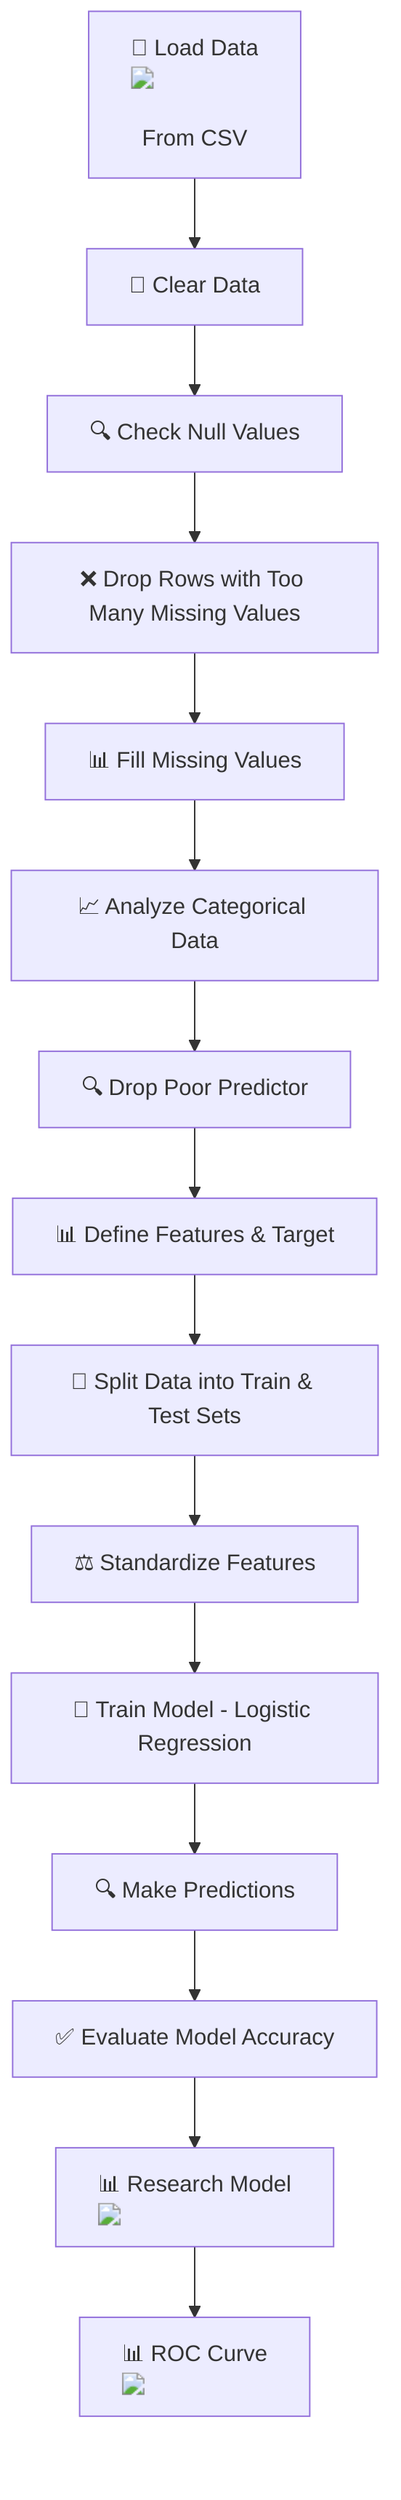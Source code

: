 graph TD;
    A["📂 Load Data <img src='file.svg' /> <br/> From CSV"] --> B["🧹 Clear Data"];
    B --> C["🔍 Check Null Values"];
    C --> D["❌ Drop Rows with Too Many Missing Values"];
    D --> E["📊 Fill Missing Values"];
    E --> F["📈 Analyze Categorical Data"];
    F --> G["🔍 Drop Poor Predictor"];
    G --> H["📊 Define Features & Target"];
    H --> I["🔄 Split Data into Train & Test Sets"];
    I --> J["⚖️ Standardize Features"];
    J --> K["🧠 Train Model - Logistic Regression"];
    K --> L["🔍 Make Predictions"];
    L --> M["✅ Evaluate Model Accuracy"];
    M --> N["📊 Research Model <img src='scatter_plot_template.svg' />"];
    N --> O["📊 ROC Curve <img src='lineplot_template.svg' />"];